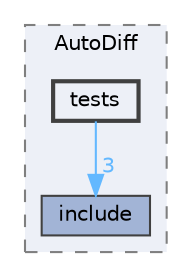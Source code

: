 digraph "libs/AutoDiff/tests"
{
 // LATEX_PDF_SIZE
  bgcolor="transparent";
  edge [fontname=Helvetica,fontsize=10,labelfontname=Helvetica,labelfontsize=10];
  node [fontname=Helvetica,fontsize=10,shape=box,height=0.2,width=0.4];
  compound=true
  subgraph clusterdir_a4420808da2ac41a09ab53507cacbcf5 {
    graph [ bgcolor="#edf0f7", pencolor="grey50", label="AutoDiff", fontname=Helvetica,fontsize=10 style="filled,dashed", URL="dir_a4420808da2ac41a09ab53507cacbcf5.html",tooltip=""]
  dir_f75c1225ee91230d02fc112195086b5d [label="include", fillcolor="#a2b4d6", color="grey25", style="filled", URL="dir_f75c1225ee91230d02fc112195086b5d.html",tooltip=""];
  dir_629dff37a0510a0629c19e61acaa0e42 [label="tests", fillcolor="#edf0f7", color="grey25", style="filled,bold", URL="dir_629dff37a0510a0629c19e61acaa0e42.html",tooltip=""];
  }
  dir_629dff37a0510a0629c19e61acaa0e42->dir_f75c1225ee91230d02fc112195086b5d [headlabel="3", labeldistance=1.5 headhref="dir_000005_000001.html" href="dir_000005_000001.html" color="steelblue1" fontcolor="steelblue1"];
}
